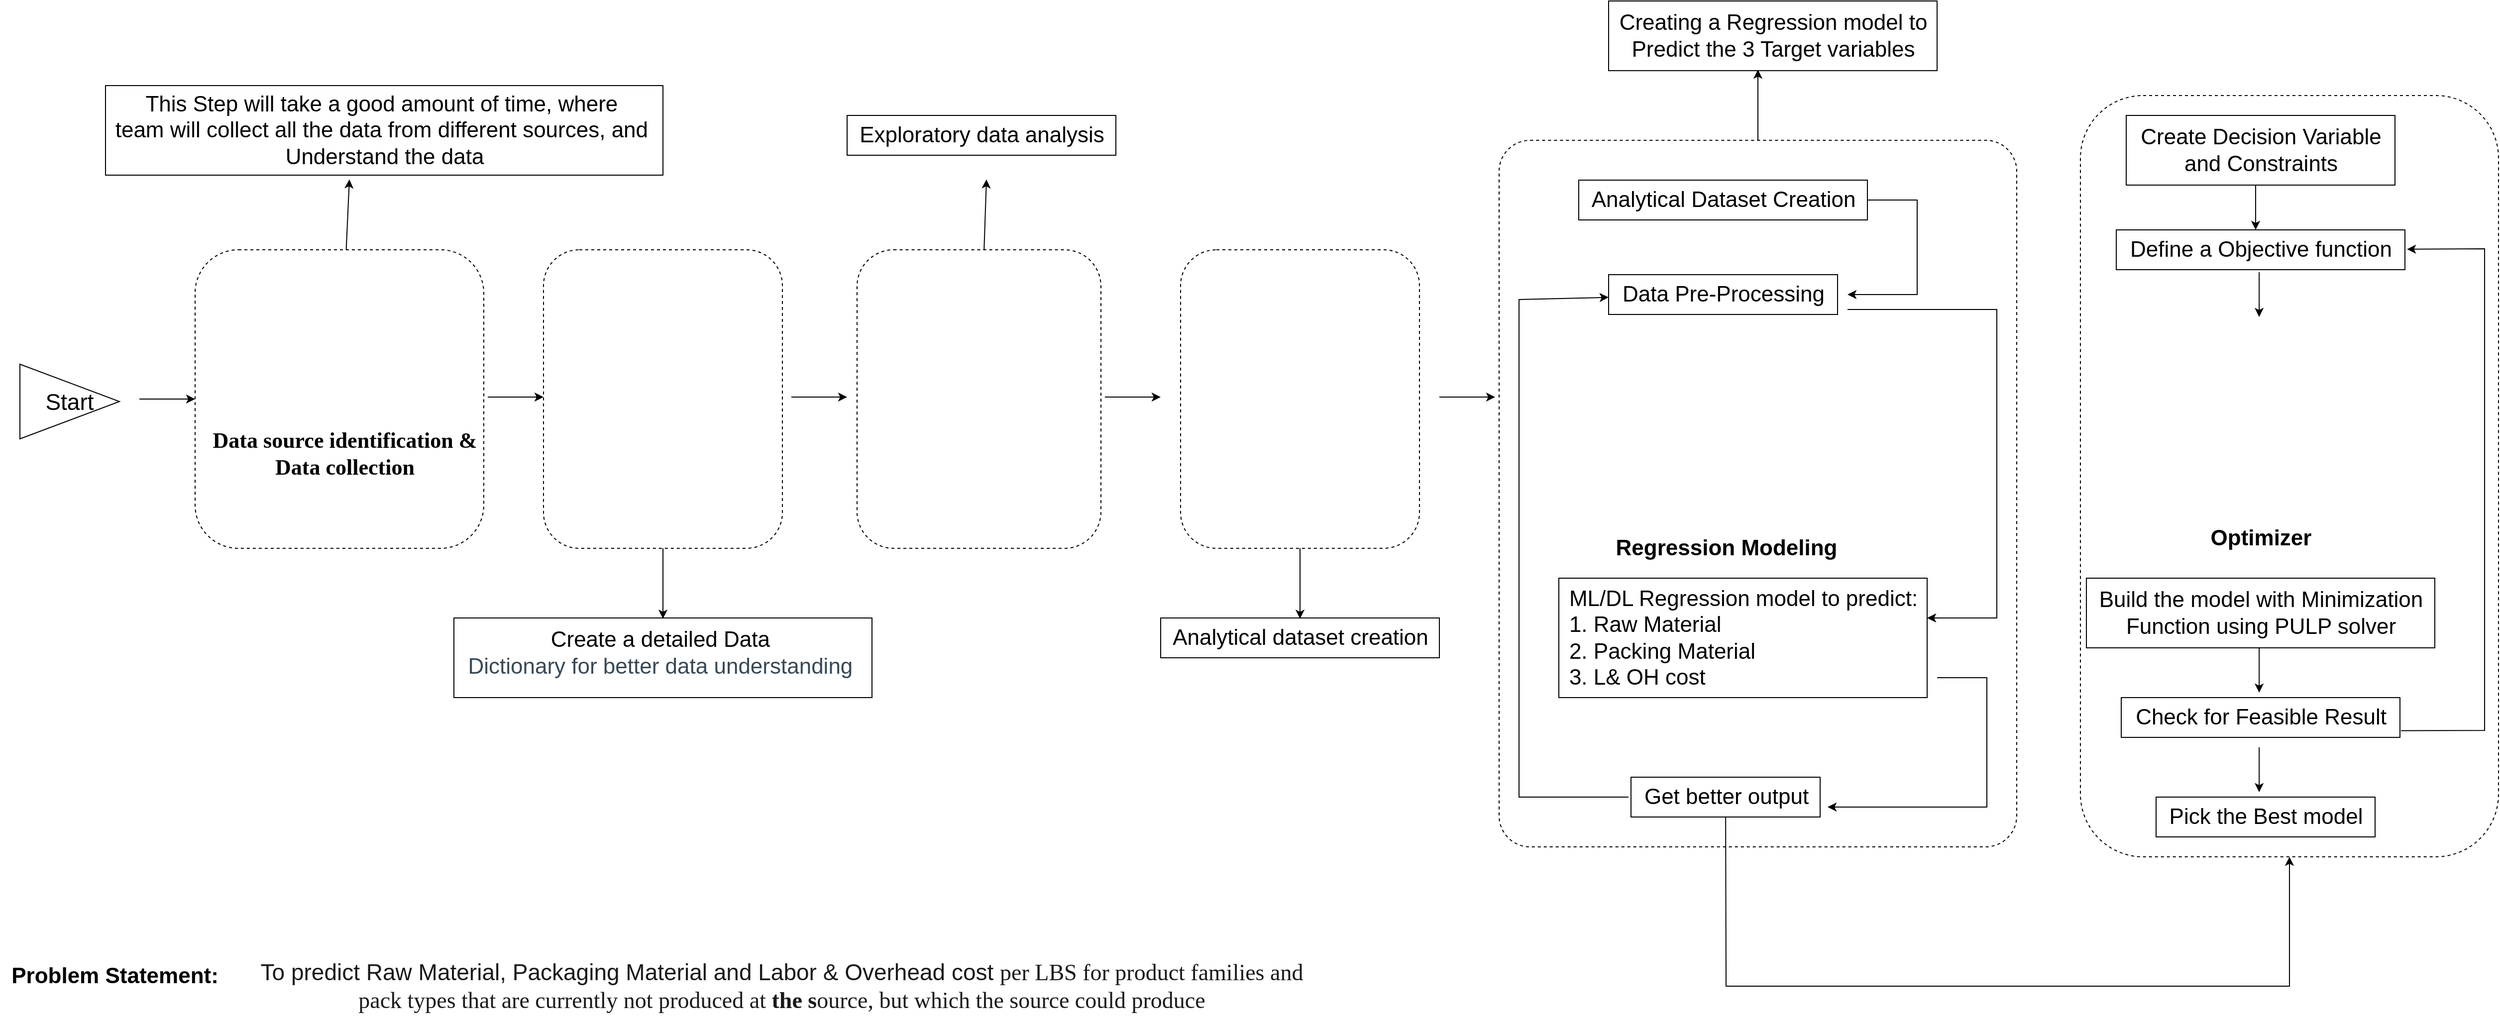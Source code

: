 <mxfile version="20.8.3" type="github">
  <diagram id="2UiVx4s0XuKnJDsQhXmO" name="Page-1">
    <mxGraphModel dx="2269" dy="1343" grid="1" gridSize="10" guides="1" tooltips="1" connect="1" arrows="1" fold="1" page="1" pageScale="1" pageWidth="1920" pageHeight="1200" background="#FFFFFF" math="0" shadow="0">
      <root>
        <mxCell id="0" />
        <mxCell id="1" parent="0" />
        <mxCell id="yzdZpW3bVmQ6ww04d_my-1" value="" style="shape=image;verticalLabelPosition=bottom;labelBackgroundColor=default;verticalAlign=top;aspect=fixed;imageAspect=0;image=https://cdn-icons-png.flaticon.com/512/3270/3270865.png;fontSize=15;" vertex="1" parent="1">
          <mxGeometry x="326" y="400" width="130" height="130" as="geometry" />
        </mxCell>
        <mxCell id="yzdZpW3bVmQ6ww04d_my-3" value="&lt;font style=&quot;font-size: 23px;&quot;&gt;Start&lt;/font&gt;" style="triangle;whiteSpace=wrap;html=1;" vertex="1" parent="1">
          <mxGeometry x="50" y="485" width="100" height="75" as="geometry" />
        </mxCell>
        <mxCell id="yzdZpW3bVmQ6ww04d_my-4" value="&lt;ol style=&quot;direction: ltr; unicode-bidi: embed; margin-top: 0in; margin-bottom: 0in; font-family: Calibri;&quot; type=&quot;1&quot;&gt;&lt;p style=&quot;margin: 0in; font-size: 16.5pt;&quot;&gt;&lt;span style=&quot;font-weight: bold; background-image: initial; background-position: initial; background-size: initial; background-repeat: initial; background-attachment: initial; background-origin: initial; background-clip: initial;&quot;&gt;Data source identification &amp;amp;&lt;/span&gt;&lt;/p&gt;&lt;p style=&quot;margin: 0in; font-size: 16.5pt;&quot;&gt;&lt;span style=&quot;font-weight: bold; background-image: initial; background-position: initial; background-size: initial; background-repeat: initial; background-attachment: initial; background-origin: initial; background-clip: initial;&quot;&gt;Data collection&lt;br&gt;&lt;/span&gt;&lt;/p&gt;&lt;/ol&gt;" style="text;html=1;align=center;verticalAlign=middle;resizable=0;points=[];autosize=1;strokeColor=none;fillColor=none;fontSize=15;" vertex="1" parent="1">
          <mxGeometry x="196" y="540" width="320" height="70" as="geometry" />
        </mxCell>
        <mxCell id="yzdZpW3bVmQ6ww04d_my-6" value="" style="rounded=1;whiteSpace=wrap;html=1;fontSize=22;fillColor=none;dashed=1;" vertex="1" parent="1">
          <mxGeometry x="226" y="370" width="290" height="300" as="geometry" />
        </mxCell>
        <mxCell id="yzdZpW3bVmQ6ww04d_my-8" value="" style="endArrow=classic;html=1;rounded=0;fontSize=22;" edge="1" parent="1" source="yzdZpW3bVmQ6ww04d_my-6">
          <mxGeometry width="50" height="50" relative="1" as="geometry">
            <mxPoint x="381" y="349.289" as="sourcePoint" />
            <mxPoint x="381" y="299.289" as="targetPoint" />
          </mxGeometry>
        </mxCell>
        <mxCell id="yzdZpW3bVmQ6ww04d_my-9" value="This Step will take a good amount of time, where&amp;nbsp;&lt;br&gt;team will collect all the data from different sources, and&amp;nbsp;&lt;br&gt;Understand the data" style="text;html=1;align=center;verticalAlign=middle;resizable=0;points=[];autosize=1;strokeColor=default;fillColor=default;fontSize=22;" vertex="1" parent="1">
          <mxGeometry x="136" y="205" width="560" height="90" as="geometry" />
        </mxCell>
        <mxCell id="yzdZpW3bVmQ6ww04d_my-10" value="" style="shape=image;verticalLabelPosition=bottom;labelBackgroundColor=default;verticalAlign=top;aspect=fixed;imageAspect=0;image=https://cdn-icons-png.flaticon.com/512/3285/3285819.png;" vertex="1" parent="1">
          <mxGeometry x="596" y="415" width="210" height="210" as="geometry" />
        </mxCell>
        <mxCell id="yzdZpW3bVmQ6ww04d_my-11" value="" style="rounded=1;whiteSpace=wrap;html=1;fontSize=22;fillColor=none;dashed=1;" vertex="1" parent="1">
          <mxGeometry x="576" y="370" width="240" height="300" as="geometry" />
        </mxCell>
        <mxCell id="yzdZpW3bVmQ6ww04d_my-12" value="" style="endArrow=classic;html=1;rounded=0;fontSize=22;" edge="1" parent="1" source="yzdZpW3bVmQ6ww04d_my-11">
          <mxGeometry width="50" height="50" relative="1" as="geometry">
            <mxPoint x="696" y="720" as="sourcePoint" />
            <mxPoint x="696" y="740.711" as="targetPoint" />
          </mxGeometry>
        </mxCell>
        <mxCell id="yzdZpW3bVmQ6ww04d_my-13" value="Create a detailed Data&amp;nbsp;&lt;h1 style=&quot;box-sizing: border-box; outline: none; font-size: 22px; margin: 0px 0px 10px; padding: 0px; color: rgb(55, 73, 87); line-height: 1.2; align-self: baseline; text-align: start; background-color: rgb(255, 255, 255);&quot;&gt;&lt;span style=&quot;font-weight: normal;&quot;&gt;Dictionary for better data understanding&amp;nbsp;&lt;/span&gt;&lt;/h1&gt;" style="text;html=1;align=center;verticalAlign=middle;resizable=0;points=[];autosize=1;strokeColor=default;fillColor=default;fontSize=22;" vertex="1" parent="1">
          <mxGeometry x="486" y="740" width="420" height="80" as="geometry" />
        </mxCell>
        <mxCell id="yzdZpW3bVmQ6ww04d_my-14" value="" style="shape=image;verticalLabelPosition=bottom;labelBackgroundColor=default;verticalAlign=top;aspect=fixed;imageAspect=0;image=https://cdn-icons-png.flaticon.com/512/1991/1991110.png;" vertex="1" parent="1">
          <mxGeometry x="926" y="435" width="190" height="190" as="geometry" />
        </mxCell>
        <mxCell id="yzdZpW3bVmQ6ww04d_my-16" value="" style="rounded=1;whiteSpace=wrap;html=1;fontSize=22;fillColor=none;dashed=1;" vertex="1" parent="1">
          <mxGeometry x="891" y="370" width="245" height="300" as="geometry" />
        </mxCell>
        <mxCell id="yzdZpW3bVmQ6ww04d_my-17" value="" style="endArrow=classic;html=1;rounded=0;fontFamily=Helvetica;fontSize=22;" edge="1" parent="1" source="yzdZpW3bVmQ6ww04d_my-16">
          <mxGeometry width="50" height="50" relative="1" as="geometry">
            <mxPoint x="1021" y="349.289" as="sourcePoint" />
            <mxPoint x="1021" y="299.289" as="targetPoint" />
          </mxGeometry>
        </mxCell>
        <mxCell id="yzdZpW3bVmQ6ww04d_my-18" value="Exploratory data analysis" style="text;html=1;align=center;verticalAlign=middle;resizable=0;points=[];autosize=1;strokeColor=default;fillColor=default;fontSize=22;" vertex="1" parent="1">
          <mxGeometry x="881" y="235" width="270" height="40" as="geometry" />
        </mxCell>
        <mxCell id="yzdZpW3bVmQ6ww04d_my-19" value="" style="shape=image;verticalLabelPosition=bottom;labelBackgroundColor=default;verticalAlign=top;aspect=fixed;imageAspect=0;image=https://cdn-icons-png.flaticon.com/512/9390/9390674.png;" vertex="1" parent="1">
          <mxGeometry x="1226" y="435" width="205" height="205" as="geometry" />
        </mxCell>
        <mxCell id="yzdZpW3bVmQ6ww04d_my-20" value="" style="rounded=1;whiteSpace=wrap;html=1;fontSize=22;fillColor=none;dashed=1;" vertex="1" parent="1">
          <mxGeometry x="1216" y="370" width="240" height="300" as="geometry" />
        </mxCell>
        <mxCell id="yzdZpW3bVmQ6ww04d_my-21" value="" style="endArrow=classic;html=1;rounded=0;fontFamily=Helvetica;fontSize=22;" edge="1" parent="1" source="yzdZpW3bVmQ6ww04d_my-20">
          <mxGeometry width="50" height="50" relative="1" as="geometry">
            <mxPoint x="1336" y="720" as="sourcePoint" />
            <mxPoint x="1336" y="740.711" as="targetPoint" />
          </mxGeometry>
        </mxCell>
        <mxCell id="yzdZpW3bVmQ6ww04d_my-22" value="Analytical dataset creation" style="text;html=1;align=center;verticalAlign=middle;resizable=0;points=[];autosize=1;strokeColor=default;fillColor=default;fontSize=22;" vertex="1" parent="1">
          <mxGeometry x="1196" y="740" width="280" height="40" as="geometry" />
        </mxCell>
        <mxCell id="yzdZpW3bVmQ6ww04d_my-23" value="" style="shape=image;verticalLabelPosition=bottom;labelBackgroundColor=default;verticalAlign=top;aspect=fixed;imageAspect=0;image=https://cdn-icons-png.flaticon.com/512/1376/1376834.png;" vertex="1" parent="1">
          <mxGeometry x="1666" y="455" width="195" height="195" as="geometry" />
        </mxCell>
        <mxCell id="yzdZpW3bVmQ6ww04d_my-24" value="" style="rounded=1;whiteSpace=wrap;html=1;fontSize=22;fillColor=none;dashed=1;arcSize=6;" vertex="1" parent="1">
          <mxGeometry x="1536" y="260" width="520" height="710" as="geometry" />
        </mxCell>
        <mxCell id="yzdZpW3bVmQ6ww04d_my-25" value="&lt;b&gt;Regression Modeling&lt;/b&gt;" style="text;html=1;align=center;verticalAlign=middle;resizable=0;points=[];autosize=1;strokeColor=none;fillColor=none;fontSize=22;fontFamily=Helvetica;" vertex="1" parent="1">
          <mxGeometry x="1638.5" y="650" width="250" height="40" as="geometry" />
        </mxCell>
        <mxCell id="yzdZpW3bVmQ6ww04d_my-26" value="&lt;div style=&quot;text-align: left;&quot;&gt;&lt;span style=&quot;background-color: initial;&quot;&gt;ML/DL Regression model to predict:&lt;/span&gt;&lt;/div&gt;&lt;div style=&quot;text-align: left;&quot;&gt;&lt;span style=&quot;background-color: initial;&quot;&gt;1. Raw Material&lt;/span&gt;&lt;/div&gt;&lt;div style=&quot;text-align: left;&quot;&gt;&lt;span style=&quot;background-color: initial;&quot;&gt;2. Packing Material&lt;/span&gt;&lt;/div&gt;&lt;div style=&quot;text-align: left;&quot;&gt;&lt;span style=&quot;background-color: initial;&quot;&gt;3. L&amp;amp; OH cost&lt;/span&gt;&lt;/div&gt;" style="text;html=1;align=center;verticalAlign=middle;resizable=0;points=[];autosize=1;strokeColor=default;fillColor=default;fontSize=22;fontFamily=Helvetica;" vertex="1" parent="1">
          <mxGeometry x="1596" y="700" width="370" height="120" as="geometry" />
        </mxCell>
        <mxCell id="yzdZpW3bVmQ6ww04d_my-27" value="Analytical Dataset Creation" style="text;html=1;align=center;verticalAlign=middle;resizable=0;points=[];autosize=1;strokeColor=default;fillColor=default;fontSize=22;fontFamily=Helvetica;" vertex="1" parent="1">
          <mxGeometry x="1616" y="300" width="290" height="40" as="geometry" />
        </mxCell>
        <mxCell id="yzdZpW3bVmQ6ww04d_my-28" value="Data Pre-Processing" style="text;html=1;align=center;verticalAlign=middle;resizable=0;points=[];autosize=1;strokeColor=default;fillColor=default;fontSize=22;fontFamily=Helvetica;" vertex="1" parent="1">
          <mxGeometry x="1646" y="395" width="230" height="40" as="geometry" />
        </mxCell>
        <mxCell id="yzdZpW3bVmQ6ww04d_my-29" value="" style="rounded=1;whiteSpace=wrap;html=1;fontSize=22;fillColor=none;dashed=1;" vertex="1" parent="1">
          <mxGeometry x="2120" y="215" width="420" height="765" as="geometry" />
        </mxCell>
        <mxCell id="yzdZpW3bVmQ6ww04d_my-30" value="" style="endArrow=classic;html=1;rounded=0;fontFamily=Helvetica;fontSize=22;" edge="1" parent="1" source="yzdZpW3bVmQ6ww04d_my-24">
          <mxGeometry width="50" height="50" relative="1" as="geometry">
            <mxPoint x="1786" y="239.289" as="sourcePoint" />
            <mxPoint x="1796" y="189" as="targetPoint" />
            <Array as="points">
              <mxPoint x="1796" y="250" />
            </Array>
          </mxGeometry>
        </mxCell>
        <mxCell id="yzdZpW3bVmQ6ww04d_my-31" value="Creating a Regression model to&lt;br&gt;Predict the 3 Target variables" style="text;html=1;align=center;verticalAlign=middle;resizable=0;points=[];autosize=1;strokeColor=default;fillColor=default;fontSize=22;" vertex="1" parent="1">
          <mxGeometry x="1646" y="120" width="330" height="70" as="geometry" />
        </mxCell>
        <mxCell id="yzdZpW3bVmQ6ww04d_my-32" value="" style="shape=image;verticalLabelPosition=bottom;labelBackgroundColor=default;verticalAlign=top;aspect=fixed;imageAspect=0;image=https://cdn-icons-png.flaticon.com/512/9488/9488888.png;" vertex="1" parent="1">
          <mxGeometry x="2201" y="435" width="200" height="200" as="geometry" />
        </mxCell>
        <mxCell id="yzdZpW3bVmQ6ww04d_my-33" value="Get better output" style="text;html=1;align=center;verticalAlign=middle;resizable=0;points=[];autosize=1;strokeColor=default;fillColor=default;fontSize=22;fontFamily=Helvetica;" vertex="1" parent="1">
          <mxGeometry x="1668.5" y="900" width="190" height="40" as="geometry" />
        </mxCell>
        <mxCell id="yzdZpW3bVmQ6ww04d_my-35" value="" style="endArrow=classic;html=1;rounded=0;fontFamily=Helvetica;fontSize=22;" edge="1" parent="1">
          <mxGeometry width="50" height="50" relative="1" as="geometry">
            <mxPoint x="1906" y="320" as="sourcePoint" />
            <mxPoint x="1886" y="415" as="targetPoint" />
            <Array as="points">
              <mxPoint x="1956" y="320" />
              <mxPoint x="1956" y="415" />
            </Array>
          </mxGeometry>
        </mxCell>
        <mxCell id="yzdZpW3bVmQ6ww04d_my-36" value="" style="endArrow=classic;html=1;rounded=0;fontFamily=Helvetica;fontSize=22;" edge="1" parent="1">
          <mxGeometry width="50" height="50" relative="1" as="geometry">
            <mxPoint x="1886" y="430" as="sourcePoint" />
            <mxPoint x="1966" y="740" as="targetPoint" />
            <Array as="points">
              <mxPoint x="2036" y="430" />
              <mxPoint x="2036" y="590" />
              <mxPoint x="2036" y="740" />
            </Array>
          </mxGeometry>
        </mxCell>
        <mxCell id="yzdZpW3bVmQ6ww04d_my-37" value="" style="endArrow=classic;html=1;rounded=0;fontFamily=Helvetica;fontSize=22;" edge="1" parent="1">
          <mxGeometry width="50" height="50" relative="1" as="geometry">
            <mxPoint x="1976" y="800" as="sourcePoint" />
            <mxPoint x="1866" y="930" as="targetPoint" />
            <Array as="points">
              <mxPoint x="2026" y="800" />
              <mxPoint x="2026" y="930" />
            </Array>
          </mxGeometry>
        </mxCell>
        <mxCell id="yzdZpW3bVmQ6ww04d_my-38" value="" style="endArrow=classic;html=1;rounded=0;fontFamily=Helvetica;fontSize=22;" edge="1" parent="1" target="yzdZpW3bVmQ6ww04d_my-28">
          <mxGeometry width="50" height="50" relative="1" as="geometry">
            <mxPoint x="1666" y="920" as="sourcePoint" />
            <mxPoint x="1496" y="890" as="targetPoint" />
            <Array as="points">
              <mxPoint x="1556" y="920" />
              <mxPoint x="1556" y="420" />
            </Array>
          </mxGeometry>
        </mxCell>
        <mxCell id="yzdZpW3bVmQ6ww04d_my-40" value="&lt;b&gt;Optimizer&lt;/b&gt;" style="text;html=1;align=center;verticalAlign=middle;resizable=0;points=[];autosize=1;strokeColor=none;fillColor=none;fontSize=22;fontFamily=Helvetica;" vertex="1" parent="1">
          <mxGeometry x="2241" y="640" width="120" height="40" as="geometry" />
        </mxCell>
        <mxCell id="yzdZpW3bVmQ6ww04d_my-41" value="" style="endArrow=classic;html=1;rounded=0;fontFamily=Helvetica;fontSize=22;entryX=0.5;entryY=1;entryDx=0;entryDy=0;" edge="1" parent="1" source="yzdZpW3bVmQ6ww04d_my-33" target="yzdZpW3bVmQ6ww04d_my-29">
          <mxGeometry width="50" height="50" relative="1" as="geometry">
            <mxPoint x="1763.5" y="990" as="sourcePoint" />
            <mxPoint x="2496" y="1110" as="targetPoint" />
            <Array as="points">
              <mxPoint x="1764" y="1110" />
              <mxPoint x="2330" y="1110" />
            </Array>
          </mxGeometry>
        </mxCell>
        <mxCell id="yzdZpW3bVmQ6ww04d_my-43" value="Create Decision Variable&lt;br&gt;and Constraints" style="text;html=1;align=center;verticalAlign=middle;resizable=0;points=[];autosize=1;strokeColor=default;fillColor=default;fontSize=22;fontFamily=Helvetica;" vertex="1" parent="1">
          <mxGeometry x="2166" y="235" width="270" height="70" as="geometry" />
        </mxCell>
        <mxCell id="yzdZpW3bVmQ6ww04d_my-44" value="Define a Objective function" style="text;html=1;align=center;verticalAlign=middle;resizable=0;points=[];autosize=1;strokeColor=default;fillColor=default;fontSize=22;fontFamily=Helvetica;" vertex="1" parent="1">
          <mxGeometry x="2156" y="350" width="290" height="40" as="geometry" />
        </mxCell>
        <mxCell id="yzdZpW3bVmQ6ww04d_my-45" value="Build the model with Minimization&lt;br&gt;Function using PULP solver" style="text;html=1;align=center;verticalAlign=middle;resizable=0;points=[];autosize=1;strokeColor=default;fillColor=default;fontSize=22;fontFamily=Helvetica;" vertex="1" parent="1">
          <mxGeometry x="2126" y="700" width="350" height="70" as="geometry" />
        </mxCell>
        <mxCell id="yzdZpW3bVmQ6ww04d_my-46" value="Check for Feasible Result" style="text;html=1;align=center;verticalAlign=middle;resizable=0;points=[];autosize=1;strokeColor=default;fillColor=default;fontSize=22;fontFamily=Helvetica;" vertex="1" parent="1">
          <mxGeometry x="2161" y="820" width="280" height="40" as="geometry" />
        </mxCell>
        <mxCell id="yzdZpW3bVmQ6ww04d_my-47" value="Pick the Best model" style="text;html=1;align=center;verticalAlign=middle;resizable=0;points=[];autosize=1;strokeColor=default;fillColor=default;fontSize=22;fontFamily=Helvetica;" vertex="1" parent="1">
          <mxGeometry x="2196" y="920" width="220" height="40" as="geometry" />
        </mxCell>
        <mxCell id="yzdZpW3bVmQ6ww04d_my-48" value="" style="endArrow=classic;html=1;rounded=0;fontFamily=Helvetica;fontSize=22;entryX=1.007;entryY=0.485;entryDx=0;entryDy=0;entryPerimeter=0;exitX=1.004;exitY=0.83;exitDx=0;exitDy=0;exitPerimeter=0;" edge="1" parent="1" source="yzdZpW3bVmQ6ww04d_my-46" target="yzdZpW3bVmQ6ww04d_my-44">
          <mxGeometry width="50" height="50" relative="1" as="geometry">
            <mxPoint x="2636" y="860" as="sourcePoint" />
            <mxPoint x="2616" y="357.805" as="targetPoint" />
            <Array as="points">
              <mxPoint x="2526" y="853" />
              <mxPoint x="2526" y="369" />
            </Array>
          </mxGeometry>
        </mxCell>
        <mxCell id="yzdZpW3bVmQ6ww04d_my-49" value="" style="endArrow=classic;html=1;rounded=0;fontFamily=Helvetica;fontSize=22;" edge="1" parent="1">
          <mxGeometry width="50" height="50" relative="1" as="geometry">
            <mxPoint x="2296" y="305" as="sourcePoint" />
            <mxPoint x="2296" y="350" as="targetPoint" />
          </mxGeometry>
        </mxCell>
        <mxCell id="yzdZpW3bVmQ6ww04d_my-50" value="" style="endArrow=classic;html=1;rounded=0;fontFamily=Helvetica;fontSize=22;" edge="1" parent="1">
          <mxGeometry width="50" height="50" relative="1" as="geometry">
            <mxPoint x="2299.57" y="392.5" as="sourcePoint" />
            <mxPoint x="2299.57" y="437.5" as="targetPoint" />
          </mxGeometry>
        </mxCell>
        <mxCell id="yzdZpW3bVmQ6ww04d_my-51" value="" style="endArrow=classic;html=1;rounded=0;fontFamily=Helvetica;fontSize=22;" edge="1" parent="1">
          <mxGeometry width="50" height="50" relative="1" as="geometry">
            <mxPoint x="2299.57" y="770" as="sourcePoint" />
            <mxPoint x="2299.57" y="815" as="targetPoint" />
          </mxGeometry>
        </mxCell>
        <mxCell id="yzdZpW3bVmQ6ww04d_my-52" value="" style="endArrow=classic;html=1;rounded=0;fontFamily=Helvetica;fontSize=22;" edge="1" parent="1">
          <mxGeometry width="50" height="50" relative="1" as="geometry">
            <mxPoint x="2299.57" y="870" as="sourcePoint" />
            <mxPoint x="2299.57" y="915" as="targetPoint" />
          </mxGeometry>
        </mxCell>
        <mxCell id="yzdZpW3bVmQ6ww04d_my-54" value="" style="endArrow=classic;html=1;rounded=0;fontFamily=Helvetica;fontSize=22;entryX=0;entryY=0.5;entryDx=0;entryDy=0;" edge="1" parent="1" target="yzdZpW3bVmQ6ww04d_my-6">
          <mxGeometry width="50" height="50" relative="1" as="geometry">
            <mxPoint x="170" y="520" as="sourcePoint" />
            <mxPoint x="220" y="470" as="targetPoint" />
          </mxGeometry>
        </mxCell>
        <mxCell id="yzdZpW3bVmQ6ww04d_my-57" value="" style="endArrow=classic;html=1;rounded=0;fontFamily=Helvetica;fontSize=22;entryX=0;entryY=0.5;entryDx=0;entryDy=0;" edge="1" parent="1">
          <mxGeometry width="50" height="50" relative="1" as="geometry">
            <mxPoint x="520" y="518" as="sourcePoint" />
            <mxPoint x="576" y="518" as="targetPoint" />
          </mxGeometry>
        </mxCell>
        <mxCell id="yzdZpW3bVmQ6ww04d_my-58" value="" style="endArrow=classic;html=1;rounded=0;fontFamily=Helvetica;fontSize=22;entryX=0;entryY=0.5;entryDx=0;entryDy=0;" edge="1" parent="1">
          <mxGeometry width="50" height="50" relative="1" as="geometry">
            <mxPoint x="825" y="518" as="sourcePoint" />
            <mxPoint x="881" y="518" as="targetPoint" />
          </mxGeometry>
        </mxCell>
        <mxCell id="yzdZpW3bVmQ6ww04d_my-59" value="" style="endArrow=classic;html=1;rounded=0;fontFamily=Helvetica;fontSize=22;entryX=0;entryY=0.5;entryDx=0;entryDy=0;" edge="1" parent="1">
          <mxGeometry width="50" height="50" relative="1" as="geometry">
            <mxPoint x="1476" y="518" as="sourcePoint" />
            <mxPoint x="1532" y="518" as="targetPoint" />
          </mxGeometry>
        </mxCell>
        <mxCell id="yzdZpW3bVmQ6ww04d_my-60" value="" style="endArrow=classic;html=1;rounded=0;fontFamily=Helvetica;fontSize=22;entryX=0;entryY=0.5;entryDx=0;entryDy=0;" edge="1" parent="1">
          <mxGeometry width="50" height="50" relative="1" as="geometry">
            <mxPoint x="1140" y="518" as="sourcePoint" />
            <mxPoint x="1196" y="518" as="targetPoint" />
          </mxGeometry>
        </mxCell>
        <mxCell id="yzdZpW3bVmQ6ww04d_my-63" value="&lt;b&gt;Problem Statement:&lt;/b&gt;" style="text;html=1;align=center;verticalAlign=middle;resizable=0;points=[];autosize=1;strokeColor=none;fillColor=none;fontSize=22;fontFamily=Helvetica;" vertex="1" parent="1">
          <mxGeometry x="30" y="1080" width="230" height="40" as="geometry" />
        </mxCell>
        <mxCell id="yzdZpW3bVmQ6ww04d_my-64" value="&lt;font color=&quot;#1a1a1a&quot; style=&quot;font-size: 23px;&quot;&gt;To predict Raw Material, Packaging Material and Labor &amp;amp; Overhead cost&amp;nbsp;&lt;span style=&quot;font-family: Calibri;&quot;&gt;per LBS for product families and&lt;br&gt;pack types that are currently not produced at &lt;/span&gt;&lt;span style=&quot;font-family: Calibri; font-weight: bold;&quot;&gt;the s&lt;/span&gt;&lt;span style=&quot;font-family: Calibri;&quot;&gt;ource, but which the source could produce&lt;/span&gt;&lt;/font&gt;" style="text;html=1;align=center;verticalAlign=middle;resizable=0;points=[];autosize=1;strokeColor=none;fillColor=none;fontSize=22;fontFamily=Helvetica;" vertex="1" parent="1">
          <mxGeometry x="285" y="1075" width="1060" height="70" as="geometry" />
        </mxCell>
      </root>
    </mxGraphModel>
  </diagram>
</mxfile>
